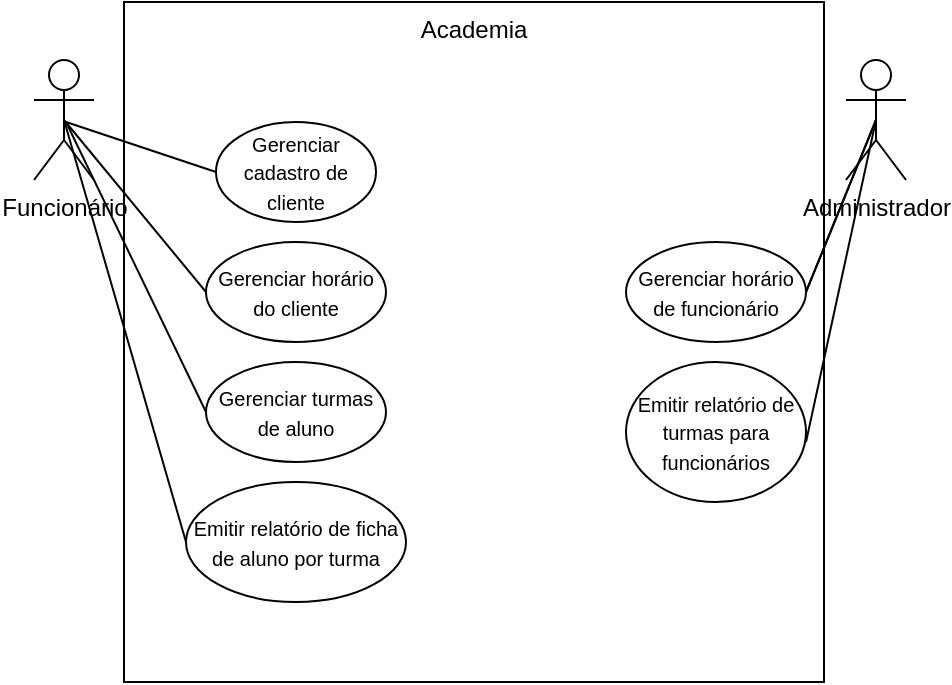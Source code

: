 <mxfile version="24.7.14">
  <diagram name="Página-1" id="F3T02Rne6D91PIZTtT2a">
    <mxGraphModel dx="1414" dy="1939" grid="1" gridSize="10" guides="1" tooltips="1" connect="1" arrows="1" fold="1" page="1" pageScale="1" pageWidth="827" pageHeight="1169" math="0" shadow="0">
      <root>
        <mxCell id="0" />
        <mxCell id="1" parent="0" />
        <mxCell id="RO23sIAU-HALjPvH9hgH-1" value="" style="rounded=0;whiteSpace=wrap;html=1;" parent="1" vertex="1">
          <mxGeometry x="239" y="-50" width="350" height="340" as="geometry" />
        </mxCell>
        <mxCell id="RO23sIAU-HALjPvH9hgH-2" value="&lt;div&gt;Administrador&lt;/div&gt;&lt;div&gt;&lt;br&gt;&lt;/div&gt;" style="shape=umlActor;verticalLabelPosition=bottom;verticalAlign=top;html=1;outlineConnect=0;" parent="1" vertex="1">
          <mxGeometry x="600" y="-21" width="30" height="60" as="geometry" />
        </mxCell>
        <mxCell id="RO23sIAU-HALjPvH9hgH-11" value="&lt;div&gt;Funcionário&lt;/div&gt;&lt;div&gt;&lt;br&gt;&lt;/div&gt;" style="shape=umlActor;verticalLabelPosition=bottom;verticalAlign=top;html=1;outlineConnect=0;" parent="1" vertex="1">
          <mxGeometry x="194" y="-21" width="30" height="60" as="geometry" />
        </mxCell>
        <mxCell id="RO23sIAU-HALjPvH9hgH-13" value="Academia" style="text;html=1;align=center;verticalAlign=middle;whiteSpace=wrap;rounded=0;" parent="1" vertex="1">
          <mxGeometry x="384" y="-51" width="60" height="30" as="geometry" />
        </mxCell>
        <mxCell id="RO23sIAU-HALjPvH9hgH-14" value="&lt;font style=&quot;font-size: 10px;&quot;&gt;Gerenciar cadastro de cliente&lt;/font&gt;" style="ellipse;whiteSpace=wrap;html=1;" parent="1" vertex="1">
          <mxGeometry x="285" y="10" width="80" height="50" as="geometry" />
        </mxCell>
        <mxCell id="RO23sIAU-HALjPvH9hgH-19" value="&lt;font size=&quot;1&quot;&gt;Gerenciar horário de funcionário&lt;/font&gt;" style="ellipse;whiteSpace=wrap;html=1;" parent="1" vertex="1">
          <mxGeometry x="490" y="70" width="90" height="50" as="geometry" />
        </mxCell>
        <mxCell id="RO23sIAU-HALjPvH9hgH-20" value="&lt;font style=&quot;font-size: 10px;&quot;&gt;Gerenciar horário do cliente&lt;br&gt;&lt;/font&gt;" style="ellipse;whiteSpace=wrap;html=1;" parent="1" vertex="1">
          <mxGeometry x="280" y="70" width="90" height="50" as="geometry" />
        </mxCell>
        <mxCell id="RO23sIAU-HALjPvH9hgH-22" value="&lt;font style=&quot;font-size: 10px;&quot;&gt;Gerenciar turmas de aluno&lt;br&gt;&lt;/font&gt;" style="ellipse;whiteSpace=wrap;html=1;" parent="1" vertex="1">
          <mxGeometry x="280" y="130" width="90" height="50" as="geometry" />
        </mxCell>
        <mxCell id="RO23sIAU-HALjPvH9hgH-26" value="&lt;font style=&quot;font-size: 10px;&quot;&gt;Emitir relatório de ficha de aluno por turma&lt;br&gt;&lt;/font&gt;" style="ellipse;whiteSpace=wrap;html=1;" parent="1" vertex="1">
          <mxGeometry x="270" y="190" width="110" height="60" as="geometry" />
        </mxCell>
        <mxCell id="RO23sIAU-HALjPvH9hgH-29" value="&lt;font style=&quot;font-size: 10px;&quot;&gt;Emitir relatório de turmas para funcionários&lt;br&gt;&lt;/font&gt;" style="ellipse;whiteSpace=wrap;html=1;" parent="1" vertex="1">
          <mxGeometry x="490" y="130" width="90" height="70" as="geometry" />
        </mxCell>
        <mxCell id="RO23sIAU-HALjPvH9hgH-34" value="" style="endArrow=none;html=1;rounded=0;entryX=0;entryY=0.5;entryDx=0;entryDy=0;exitX=0.5;exitY=0.5;exitDx=0;exitDy=0;exitPerimeter=0;" parent="1" source="RO23sIAU-HALjPvH9hgH-11" target="RO23sIAU-HALjPvH9hgH-20" edge="1">
          <mxGeometry width="50" height="50" relative="1" as="geometry">
            <mxPoint x="220" y="20" as="sourcePoint" />
            <mxPoint x="290" y="45" as="targetPoint" />
          </mxGeometry>
        </mxCell>
        <mxCell id="RO23sIAU-HALjPvH9hgH-35" value="" style="endArrow=none;html=1;rounded=0;entryX=0;entryY=0.5;entryDx=0;entryDy=0;" parent="1" target="RO23sIAU-HALjPvH9hgH-22" edge="1">
          <mxGeometry width="50" height="50" relative="1" as="geometry">
            <mxPoint x="210" y="10" as="sourcePoint" />
            <mxPoint x="260" y="-40" as="targetPoint" />
          </mxGeometry>
        </mxCell>
        <mxCell id="RO23sIAU-HALjPvH9hgH-36" value="" style="endArrow=none;html=1;rounded=0;exitX=0.5;exitY=0.5;exitDx=0;exitDy=0;exitPerimeter=0;entryX=0;entryY=0.5;entryDx=0;entryDy=0;" parent="1" source="RO23sIAU-HALjPvH9hgH-11" target="RO23sIAU-HALjPvH9hgH-26" edge="1">
          <mxGeometry width="50" height="50" relative="1" as="geometry">
            <mxPoint x="210" y="20" as="sourcePoint" />
            <mxPoint x="260" y="-30" as="targetPoint" />
          </mxGeometry>
        </mxCell>
        <mxCell id="RO23sIAU-HALjPvH9hgH-37" value="" style="endArrow=none;html=1;rounded=0;entryX=0.5;entryY=0.5;entryDx=0;entryDy=0;entryPerimeter=0;exitX=1;exitY=0.5;exitDx=0;exitDy=0;" parent="1" source="RO23sIAU-HALjPvH9hgH-19" target="RO23sIAU-HALjPvH9hgH-2" edge="1">
          <mxGeometry width="50" height="50" relative="1" as="geometry">
            <mxPoint x="600" y="60" as="sourcePoint" />
            <mxPoint x="650" y="10" as="targetPoint" />
          </mxGeometry>
        </mxCell>
        <mxCell id="RO23sIAU-HALjPvH9hgH-40" value="" style="endArrow=none;html=1;rounded=0;exitX=1;exitY=0.5;exitDx=0;exitDy=0;entryX=0.5;entryY=0.5;entryDx=0;entryDy=0;entryPerimeter=0;" parent="1" target="RO23sIAU-HALjPvH9hgH-2" edge="1">
          <mxGeometry width="50" height="50" relative="1" as="geometry">
            <mxPoint x="580" y="95" as="sourcePoint" />
            <mxPoint x="645" y="190" as="targetPoint" />
          </mxGeometry>
        </mxCell>
        <mxCell id="RO23sIAU-HALjPvH9hgH-41" value="" style="endArrow=none;html=1;rounded=0;exitX=1;exitY=0.5;exitDx=0;exitDy=0;entryX=0.5;entryY=0.5;entryDx=0;entryDy=0;entryPerimeter=0;" parent="1" target="RO23sIAU-HALjPvH9hgH-2" edge="1">
          <mxGeometry width="50" height="50" relative="1" as="geometry">
            <mxPoint x="580" y="170" as="sourcePoint" />
            <mxPoint x="645" y="265" as="targetPoint" />
          </mxGeometry>
        </mxCell>
        <mxCell id="eAnpDHlUagr_-u3fIIRH-1" value="" style="endArrow=none;html=1;rounded=0;entryX=0;entryY=0.5;entryDx=0;entryDy=0;" edge="1" parent="1" target="RO23sIAU-HALjPvH9hgH-14">
          <mxGeometry width="50" height="50" relative="1" as="geometry">
            <mxPoint x="210" y="10" as="sourcePoint" />
            <mxPoint x="260" y="-40" as="targetPoint" />
          </mxGeometry>
        </mxCell>
      </root>
    </mxGraphModel>
  </diagram>
</mxfile>
